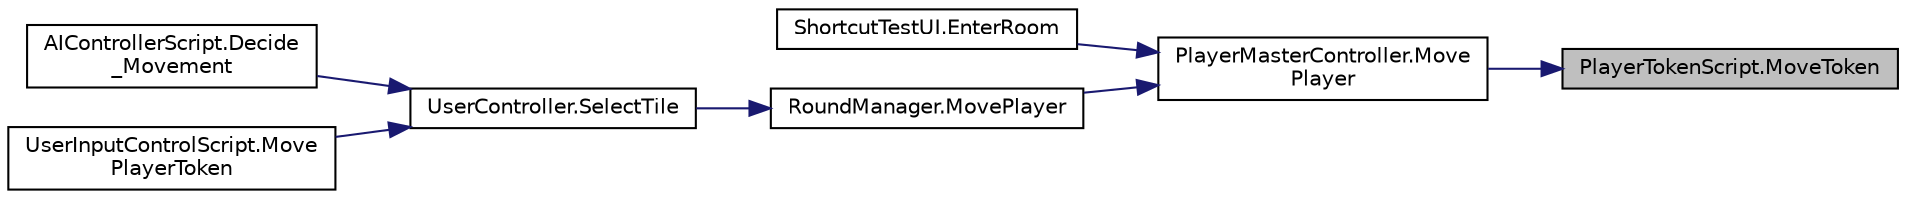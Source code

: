 digraph "PlayerTokenScript.MoveToken"
{
 // LATEX_PDF_SIZE
  edge [fontname="Helvetica",fontsize="10",labelfontname="Helvetica",labelfontsize="10"];
  node [fontname="Helvetica",fontsize="10",shape=record];
  rankdir="RL";
  Node1 [label="PlayerTokenScript.MoveToken",height=0.2,width=0.4,color="black", fillcolor="grey75", style="filled", fontcolor="black",tooltip=" "];
  Node1 -> Node2 [dir="back",color="midnightblue",fontsize="10",style="solid"];
  Node2 [label="PlayerMasterController.Move\lPlayer",height=0.2,width=0.4,color="black", fillcolor="white", style="filled",URL="$class_player_master_controller.html#a9b23c4d50fabbc44dbba2b0db542efce",tooltip="moving the player to a certain tile"];
  Node2 -> Node3 [dir="back",color="midnightblue",fontsize="10",style="solid"];
  Node3 [label="ShortcutTestUI.EnterRoom",height=0.2,width=0.4,color="black", fillcolor="white", style="filled",URL="$class_shortcut_test_u_i.html#a3012692eeb4658dc688e82b431cc10f6",tooltip=" "];
  Node2 -> Node4 [dir="back",color="midnightblue",fontsize="10",style="solid"];
  Node4 [label="RoundManager.MovePlayer",height=0.2,width=0.4,color="black", fillcolor="white", style="filled",URL="$class_round_manager.html#adfd4f66436e06c12a25c9236b629f369",tooltip="moving the current player to the selected tile"];
  Node4 -> Node5 [dir="back",color="midnightblue",fontsize="10",style="solid"];
  Node5 [label="UserController.SelectTile",height=0.2,width=0.4,color="black", fillcolor="white", style="filled",URL="$class_user_controller.html#af896aefe0262e0d8f07fa5f18592877d",tooltip=" "];
  Node5 -> Node6 [dir="back",color="midnightblue",fontsize="10",style="solid"];
  Node6 [label="AIControllerScript.Decide\l_Movement",height=0.2,width=0.4,color="black", fillcolor="white", style="filled",URL="$class_a_i_controller_script.html#af04897fa0ae4ed5e472dea79bce8d7df",tooltip="Decides where the AI should move to this should match the flow chart of the AI"];
  Node5 -> Node7 [dir="back",color="midnightblue",fontsize="10",style="solid"];
  Node7 [label="UserInputControlScript.Move\lPlayerToken",height=0.2,width=0.4,color="black", fillcolor="white", style="filled",URL="$class_user_input_control_script.html#a13be570929e27dad6d3d452ccd5f52eb",tooltip="move player token to the tile the cursor is on"];
}
